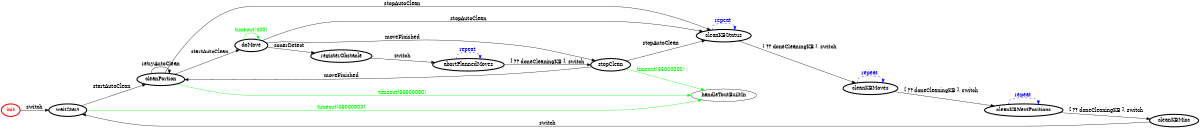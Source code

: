/*
*
* A GraphViz DOT FSM description 
* Please use a GraphViz visualizer (like http://www.webgraphviz.com)
*  
*/

digraph finite_state_machine {
	rankdir=LR
	size="8,5"
	
	init [ color = red ][ fontcolor = red ][ penwidth = 3 ]
	cleanKBNextPositions [ color = black ][ fontcolor = black ][ penwidth = 3 ]
	cleanKBMisc [ color = black ][ fontcolor = black ][ penwidth = 3 ]
	waitStart [ color = black ][ fontcolor = black ][ penwidth = 3 ]
	cleanKBMoves [ color = black ][ fontcolor = black ][ penwidth = 3 ]
	doMove [ color = black ][ fontcolor = black ][ penwidth = 3 ]
	cleanKBStatus [ color = black ][ fontcolor = black ][ penwidth = 3 ]
	stopClean [ color = black ][ fontcolor = black ][ penwidth = 3 ]
	cleanPortion [ color = black ][ fontcolor = black ][ penwidth = 3 ]
	registerObstacle [ color = black ][ fontcolor = black ][ penwidth = 3 ]
	abortPlannedMoves [ color = black ][ fontcolor = black ][ penwidth = 3 ]
	
	doMove -> doMove [ label = "timeout(400)" ][ color = green ][ fontcolor = green ]
	cleanPortion -> doMove [ label = "startAutoClean" ][ color = black ][ fontcolor = black ]
	cleanKBNextPositions -> cleanKBMisc [ label = "[ ?? doneCleaningKB ], switch" ][ color = black ][ fontcolor = black ]
	cleanKBMisc -> waitStart [ label = "switch" ][ color = black ][ fontcolor = black ]
	doMove -> registerObstacle [ label = "sonarDetect" ][ color = black ][ fontcolor = black ]
	stopClean -> cleanPortion [ label = "moveFinished" ][ color = black ][ fontcolor = black ]
	init -> waitStart [ label = "switch" ][ color = black ][ fontcolor = black ]
	cleanPortion -> handleToutBuiltIn [ label = "timeout(36000000)" ][ color = green ][ fontcolor = green ]
	cleanKBMoves -> cleanKBNextPositions [ label = "[ ?? doneCleaningKB ], switch" ][ color = black ][ fontcolor = black ]
	abortPlannedMoves -> abortPlannedMoves [ label = "repeat "][ style = dashed ][ color = blue ][ fontcolor = blue ]
	stopClean -> handleToutBuiltIn [ label = "timeout(36000000)" ][ color = green ][ fontcolor = green ]
	cleanKBNextPositions -> cleanKBNextPositions [ label = "repeat "][ style = dashed ][ color = blue ][ fontcolor = blue ]
	waitStart -> cleanPortion [ label = "startAutoClean" ][ color = black ][ fontcolor = black ]
	doMove -> cleanKBStatus [ label = "stopAutoClean" ][ color = black ][ fontcolor = black ]
	abortPlannedMoves -> stopClean [ label = "[ ?? doneCleaningKB ], switch" ][ color = black ][ fontcolor = black ]
	cleanPortion -> cleanKBStatus [ label = "stopAutoClean" ][ color = black ][ fontcolor = black ]
	registerObstacle -> abortPlannedMoves [ label = "switch" ][ color = black ][ fontcolor = black ]
	stopClean -> cleanKBStatus [ label = "stopAutoClean" ][ color = black ][ fontcolor = black ]
	cleanPortion -> cleanPortion [ label = "retryAutoClean" ][ color = black ][ fontcolor = black ]
	doMove -> stopClean [ label = "moveFinished" ][ color = black ][ fontcolor = black ]
	waitStart -> handleToutBuiltIn [ label = "timeout(36000000)" ][ color = green ][ fontcolor = green ]
	cleanKBStatus -> cleanKBStatus [ label = "repeat "][ style = dashed ][ color = blue ][ fontcolor = blue ]
	cleanKBMoves -> cleanKBMoves [ label = "repeat "][ style = dashed ][ color = blue ][ fontcolor = blue ]
	cleanKBStatus -> cleanKBMoves [ label = "[ ?? doneCleaningKB ], switch" ][ color = black ][ fontcolor = black ]
}
